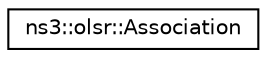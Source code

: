 digraph "Graphical Class Hierarchy"
{
 // LATEX_PDF_SIZE
  edge [fontname="Helvetica",fontsize="10",labelfontname="Helvetica",labelfontsize="10"];
  node [fontname="Helvetica",fontsize="10",shape=record];
  rankdir="LR";
  Node0 [label="ns3::olsr::Association",height=0.2,width=0.4,color="black", fillcolor="white", style="filled",URL="$structns3_1_1olsr_1_1_association.html",tooltip="Association."];
}
